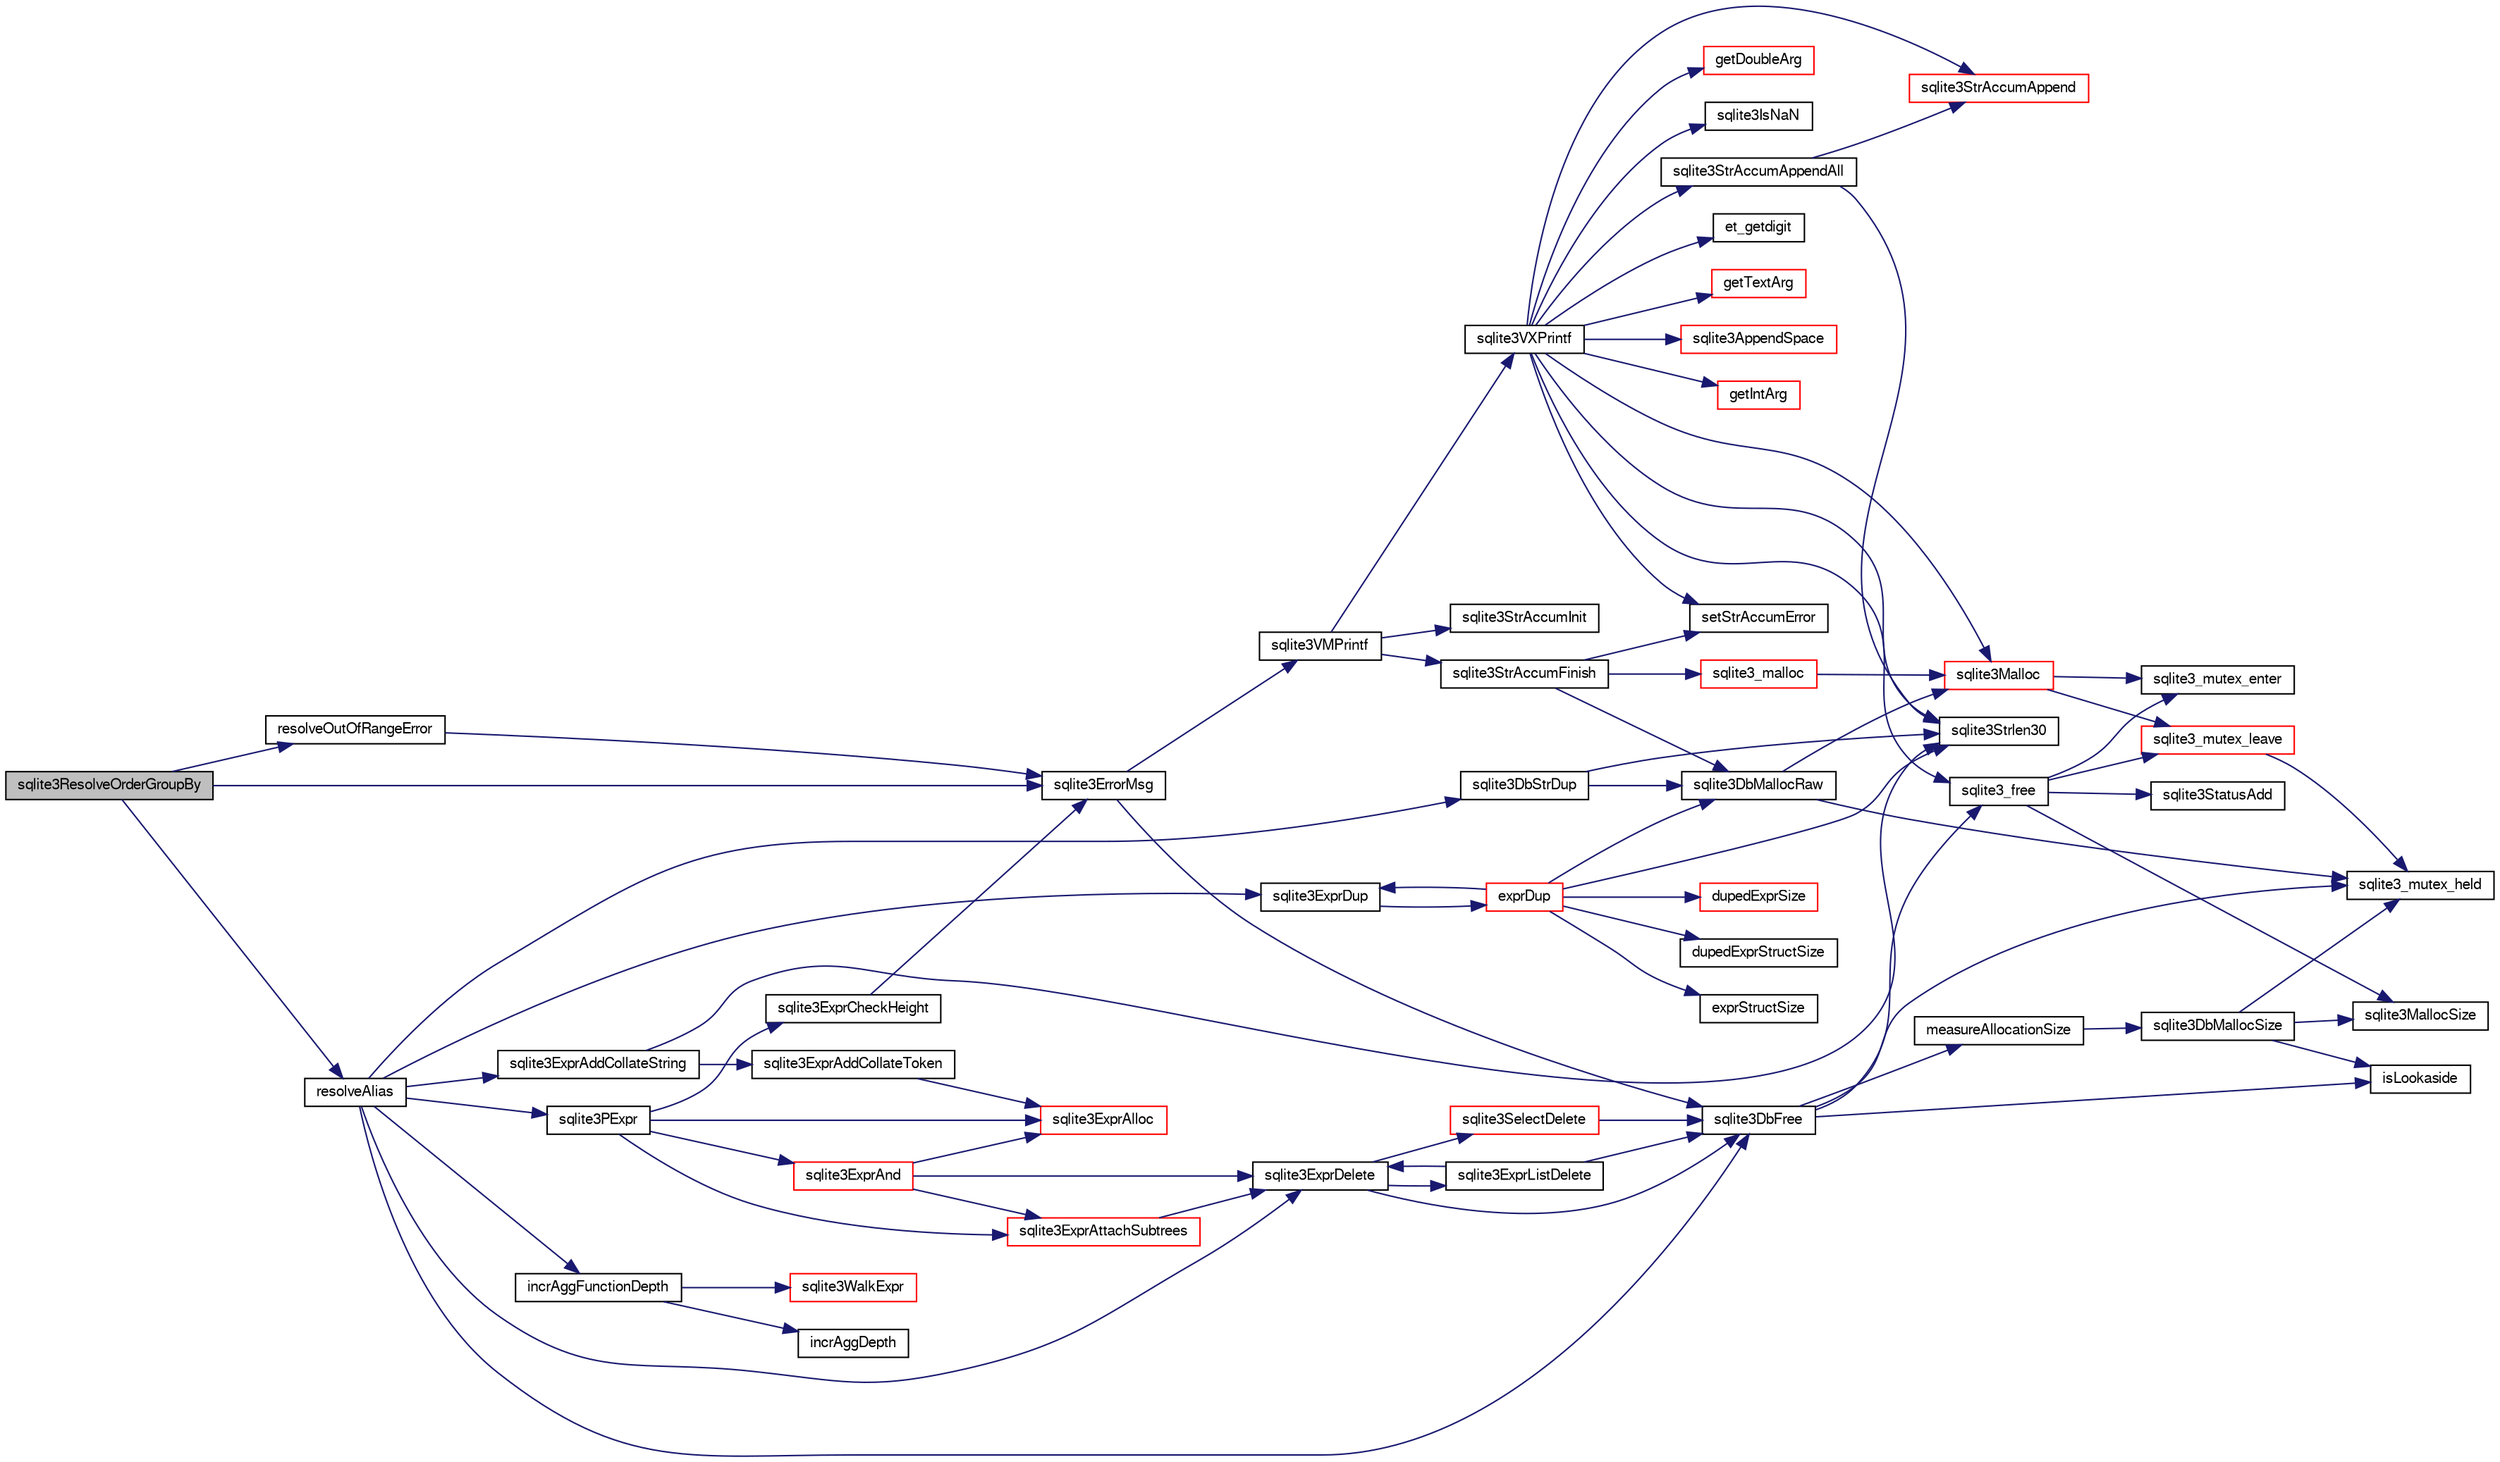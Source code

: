 digraph "sqlite3ResolveOrderGroupBy"
{
  edge [fontname="FreeSans",fontsize="10",labelfontname="FreeSans",labelfontsize="10"];
  node [fontname="FreeSans",fontsize="10",shape=record];
  rankdir="LR";
  Node678435 [label="sqlite3ResolveOrderGroupBy",height=0.2,width=0.4,color="black", fillcolor="grey75", style="filled", fontcolor="black"];
  Node678435 -> Node678436 [color="midnightblue",fontsize="10",style="solid",fontname="FreeSans"];
  Node678436 [label="sqlite3ErrorMsg",height=0.2,width=0.4,color="black", fillcolor="white", style="filled",URL="$sqlite3_8c.html#aee2798e173651adae0f9c85469f3457d"];
  Node678436 -> Node678437 [color="midnightblue",fontsize="10",style="solid",fontname="FreeSans"];
  Node678437 [label="sqlite3VMPrintf",height=0.2,width=0.4,color="black", fillcolor="white", style="filled",URL="$sqlite3_8c.html#a05535d0982ef06fbc2ee8195ebbae689"];
  Node678437 -> Node678438 [color="midnightblue",fontsize="10",style="solid",fontname="FreeSans"];
  Node678438 [label="sqlite3StrAccumInit",height=0.2,width=0.4,color="black", fillcolor="white", style="filled",URL="$sqlite3_8c.html#aabf95e113b9d54d519cd15a56215f560"];
  Node678437 -> Node678439 [color="midnightblue",fontsize="10",style="solid",fontname="FreeSans"];
  Node678439 [label="sqlite3VXPrintf",height=0.2,width=0.4,color="black", fillcolor="white", style="filled",URL="$sqlite3_8c.html#a63c25806c9bd4a2b76f9a0eb232c6bde"];
  Node678439 -> Node678440 [color="midnightblue",fontsize="10",style="solid",fontname="FreeSans"];
  Node678440 [label="sqlite3StrAccumAppend",height=0.2,width=0.4,color="red", fillcolor="white", style="filled",URL="$sqlite3_8c.html#a56664fa33def33c5a5245b623441d5e0"];
  Node678439 -> Node678713 [color="midnightblue",fontsize="10",style="solid",fontname="FreeSans"];
  Node678713 [label="getIntArg",height=0.2,width=0.4,color="red", fillcolor="white", style="filled",URL="$sqlite3_8c.html#abff258963dbd9205fb299851a64c67be"];
  Node678439 -> Node678458 [color="midnightblue",fontsize="10",style="solid",fontname="FreeSans"];
  Node678458 [label="sqlite3Malloc",height=0.2,width=0.4,color="red", fillcolor="white", style="filled",URL="$sqlite3_8c.html#a361a2eaa846b1885f123abe46f5d8b2b"];
  Node678458 -> Node678452 [color="midnightblue",fontsize="10",style="solid",fontname="FreeSans"];
  Node678452 [label="sqlite3_mutex_enter",height=0.2,width=0.4,color="black", fillcolor="white", style="filled",URL="$sqlite3_8c.html#a1c12cde690bd89f104de5cbad12a6bf5"];
  Node678458 -> Node678454 [color="midnightblue",fontsize="10",style="solid",fontname="FreeSans"];
  Node678454 [label="sqlite3_mutex_leave",height=0.2,width=0.4,color="red", fillcolor="white", style="filled",URL="$sqlite3_8c.html#a5838d235601dbd3c1fa993555c6bcc93"];
  Node678454 -> Node678446 [color="midnightblue",fontsize="10",style="solid",fontname="FreeSans"];
  Node678446 [label="sqlite3_mutex_held",height=0.2,width=0.4,color="black", fillcolor="white", style="filled",URL="$sqlite3_8c.html#acf77da68932b6bc163c5e68547ecc3e7"];
  Node678439 -> Node678443 [color="midnightblue",fontsize="10",style="solid",fontname="FreeSans"];
  Node678443 [label="setStrAccumError",height=0.2,width=0.4,color="black", fillcolor="white", style="filled",URL="$sqlite3_8c.html#a3dc479a1fc8ba1ab8edfe51f8a0b102c"];
  Node678439 -> Node678714 [color="midnightblue",fontsize="10",style="solid",fontname="FreeSans"];
  Node678714 [label="getDoubleArg",height=0.2,width=0.4,color="red", fillcolor="white", style="filled",URL="$sqlite3_8c.html#a1cf25120072c85bd261983b24c12c3d9"];
  Node678439 -> Node678607 [color="midnightblue",fontsize="10",style="solid",fontname="FreeSans"];
  Node678607 [label="sqlite3IsNaN",height=0.2,width=0.4,color="black", fillcolor="white", style="filled",URL="$sqlite3_8c.html#aed4d78203877c3486765ccbc7feebb50"];
  Node678439 -> Node678525 [color="midnightblue",fontsize="10",style="solid",fontname="FreeSans"];
  Node678525 [label="sqlite3Strlen30",height=0.2,width=0.4,color="black", fillcolor="white", style="filled",URL="$sqlite3_8c.html#a3dcd80ba41f1a308193dee74857b62a7"];
  Node678439 -> Node678715 [color="midnightblue",fontsize="10",style="solid",fontname="FreeSans"];
  Node678715 [label="et_getdigit",height=0.2,width=0.4,color="black", fillcolor="white", style="filled",URL="$sqlite3_8c.html#a40c5a308749ad07cc2397a53e081bff0"];
  Node678439 -> Node678716 [color="midnightblue",fontsize="10",style="solid",fontname="FreeSans"];
  Node678716 [label="getTextArg",height=0.2,width=0.4,color="red", fillcolor="white", style="filled",URL="$sqlite3_8c.html#afbb41850423ef20071cefaab0431e04d"];
  Node678439 -> Node678717 [color="midnightblue",fontsize="10",style="solid",fontname="FreeSans"];
  Node678717 [label="sqlite3StrAccumAppendAll",height=0.2,width=0.4,color="black", fillcolor="white", style="filled",URL="$sqlite3_8c.html#acaf8f3e4f99a3c3a4a77e9c987547289"];
  Node678717 -> Node678440 [color="midnightblue",fontsize="10",style="solid",fontname="FreeSans"];
  Node678717 -> Node678525 [color="midnightblue",fontsize="10",style="solid",fontname="FreeSans"];
  Node678439 -> Node678718 [color="midnightblue",fontsize="10",style="solid",fontname="FreeSans"];
  Node678718 [label="sqlite3AppendSpace",height=0.2,width=0.4,color="red", fillcolor="white", style="filled",URL="$sqlite3_8c.html#aefd38a5afc0020d4a93855c3ee7c63a8"];
  Node678439 -> Node678451 [color="midnightblue",fontsize="10",style="solid",fontname="FreeSans"];
  Node678451 [label="sqlite3_free",height=0.2,width=0.4,color="black", fillcolor="white", style="filled",URL="$sqlite3_8c.html#a6552349e36a8a691af5487999ab09519"];
  Node678451 -> Node678452 [color="midnightblue",fontsize="10",style="solid",fontname="FreeSans"];
  Node678451 -> Node678453 [color="midnightblue",fontsize="10",style="solid",fontname="FreeSans"];
  Node678453 [label="sqlite3StatusAdd",height=0.2,width=0.4,color="black", fillcolor="white", style="filled",URL="$sqlite3_8c.html#afa029f93586aeab4cc85360905dae9cd"];
  Node678451 -> Node678449 [color="midnightblue",fontsize="10",style="solid",fontname="FreeSans"];
  Node678449 [label="sqlite3MallocSize",height=0.2,width=0.4,color="black", fillcolor="white", style="filled",URL="$sqlite3_8c.html#acf5d2a5f35270bafb050bd2def576955"];
  Node678451 -> Node678454 [color="midnightblue",fontsize="10",style="solid",fontname="FreeSans"];
  Node678437 -> Node678489 [color="midnightblue",fontsize="10",style="solid",fontname="FreeSans"];
  Node678489 [label="sqlite3StrAccumFinish",height=0.2,width=0.4,color="black", fillcolor="white", style="filled",URL="$sqlite3_8c.html#adb7f26b10ac1b847db6f000ef4c2e2ba"];
  Node678489 -> Node678457 [color="midnightblue",fontsize="10",style="solid",fontname="FreeSans"];
  Node678457 [label="sqlite3DbMallocRaw",height=0.2,width=0.4,color="black", fillcolor="white", style="filled",URL="$sqlite3_8c.html#abbe8be0cf7175e11ddc3e2218fad924e"];
  Node678457 -> Node678446 [color="midnightblue",fontsize="10",style="solid",fontname="FreeSans"];
  Node678457 -> Node678458 [color="midnightblue",fontsize="10",style="solid",fontname="FreeSans"];
  Node678489 -> Node678490 [color="midnightblue",fontsize="10",style="solid",fontname="FreeSans"];
  Node678490 [label="sqlite3_malloc",height=0.2,width=0.4,color="red", fillcolor="white", style="filled",URL="$sqlite3_8c.html#ac79dba55fc32b6a840cf5a9769bce7cd"];
  Node678490 -> Node678458 [color="midnightblue",fontsize="10",style="solid",fontname="FreeSans"];
  Node678489 -> Node678443 [color="midnightblue",fontsize="10",style="solid",fontname="FreeSans"];
  Node678436 -> Node678445 [color="midnightblue",fontsize="10",style="solid",fontname="FreeSans"];
  Node678445 [label="sqlite3DbFree",height=0.2,width=0.4,color="black", fillcolor="white", style="filled",URL="$sqlite3_8c.html#ac70ab821a6607b4a1b909582dc37a069"];
  Node678445 -> Node678446 [color="midnightblue",fontsize="10",style="solid",fontname="FreeSans"];
  Node678445 -> Node678447 [color="midnightblue",fontsize="10",style="solid",fontname="FreeSans"];
  Node678447 [label="measureAllocationSize",height=0.2,width=0.4,color="black", fillcolor="white", style="filled",URL="$sqlite3_8c.html#a45731e644a22fdb756e2b6337224217a"];
  Node678447 -> Node678448 [color="midnightblue",fontsize="10",style="solid",fontname="FreeSans"];
  Node678448 [label="sqlite3DbMallocSize",height=0.2,width=0.4,color="black", fillcolor="white", style="filled",URL="$sqlite3_8c.html#aa397e5a8a03495203a0767abf0a71f86"];
  Node678448 -> Node678449 [color="midnightblue",fontsize="10",style="solid",fontname="FreeSans"];
  Node678448 -> Node678446 [color="midnightblue",fontsize="10",style="solid",fontname="FreeSans"];
  Node678448 -> Node678450 [color="midnightblue",fontsize="10",style="solid",fontname="FreeSans"];
  Node678450 [label="isLookaside",height=0.2,width=0.4,color="black", fillcolor="white", style="filled",URL="$sqlite3_8c.html#a770fa05ff9717b75e16f4d968a77b897"];
  Node678445 -> Node678450 [color="midnightblue",fontsize="10",style="solid",fontname="FreeSans"];
  Node678445 -> Node678451 [color="midnightblue",fontsize="10",style="solid",fontname="FreeSans"];
  Node678435 -> Node678719 [color="midnightblue",fontsize="10",style="solid",fontname="FreeSans"];
  Node678719 [label="resolveOutOfRangeError",height=0.2,width=0.4,color="black", fillcolor="white", style="filled",URL="$sqlite3_8c.html#abaf80a4194f11e3f8515a85ab94f670b"];
  Node678719 -> Node678436 [color="midnightblue",fontsize="10",style="solid",fontname="FreeSans"];
  Node678435 -> Node678720 [color="midnightblue",fontsize="10",style="solid",fontname="FreeSans"];
  Node678720 [label="resolveAlias",height=0.2,width=0.4,color="black", fillcolor="white", style="filled",URL="$sqlite3_8c.html#af5aa683bef5c0eff80a792aa8a968167"];
  Node678720 -> Node678721 [color="midnightblue",fontsize="10",style="solid",fontname="FreeSans"];
  Node678721 [label="sqlite3ExprDup",height=0.2,width=0.4,color="black", fillcolor="white", style="filled",URL="$sqlite3_8c.html#a509095508224c9f99698d86205234209"];
  Node678721 -> Node678722 [color="midnightblue",fontsize="10",style="solid",fontname="FreeSans"];
  Node678722 [label="exprDup",height=0.2,width=0.4,color="red", fillcolor="white", style="filled",URL="$sqlite3_8c.html#a89f473c64253ae0a76749f543466a05a"];
  Node678722 -> Node678457 [color="midnightblue",fontsize="10",style="solid",fontname="FreeSans"];
  Node678722 -> Node678723 [color="midnightblue",fontsize="10",style="solid",fontname="FreeSans"];
  Node678723 [label="dupedExprSize",height=0.2,width=0.4,color="red", fillcolor="white", style="filled",URL="$sqlite3_8c.html#a9c79c04ad08e45cf19c143c6de3b634c"];
  Node678722 -> Node678725 [color="midnightblue",fontsize="10",style="solid",fontname="FreeSans"];
  Node678725 [label="dupedExprStructSize",height=0.2,width=0.4,color="black", fillcolor="white", style="filled",URL="$sqlite3_8c.html#ac6b4cf7bb7f9249aa2e5d311fe2e4998"];
  Node678722 -> Node678525 [color="midnightblue",fontsize="10",style="solid",fontname="FreeSans"];
  Node678722 -> Node678726 [color="midnightblue",fontsize="10",style="solid",fontname="FreeSans"];
  Node678726 [label="exprStructSize",height=0.2,width=0.4,color="black", fillcolor="white", style="filled",URL="$sqlite3_8c.html#a8fe8a668c35e1c51cb67ab0e991f484e"];
  Node678722 -> Node678721 [color="midnightblue",fontsize="10",style="solid",fontname="FreeSans"];
  Node678720 -> Node678733 [color="midnightblue",fontsize="10",style="solid",fontname="FreeSans"];
  Node678733 [label="incrAggFunctionDepth",height=0.2,width=0.4,color="black", fillcolor="white", style="filled",URL="$sqlite3_8c.html#aeddf1db5c262b308a910713da0ef7d5c"];
  Node678733 -> Node678734 [color="midnightblue",fontsize="10",style="solid",fontname="FreeSans"];
  Node678734 [label="incrAggDepth",height=0.2,width=0.4,color="black", fillcolor="white", style="filled",URL="$sqlite3_8c.html#a4cbff219146104000e6e314d9fd0594c"];
  Node678733 -> Node678735 [color="midnightblue",fontsize="10",style="solid",fontname="FreeSans"];
  Node678735 [label="sqlite3WalkExpr",height=0.2,width=0.4,color="red", fillcolor="white", style="filled",URL="$sqlite3_8c.html#a5d04d7273f7194fb0fbb24e7ee5e1b5a"];
  Node678720 -> Node678740 [color="midnightblue",fontsize="10",style="solid",fontname="FreeSans"];
  Node678740 [label="sqlite3PExpr",height=0.2,width=0.4,color="black", fillcolor="white", style="filled",URL="$sqlite3_8c.html#a56670a96a4ad8449466fea3449f71c57"];
  Node678740 -> Node678741 [color="midnightblue",fontsize="10",style="solid",fontname="FreeSans"];
  Node678741 [label="sqlite3ExprAnd",height=0.2,width=0.4,color="red", fillcolor="white", style="filled",URL="$sqlite3_8c.html#adb7ce3f2fe4bc4cb22dbb82aed2b6c32"];
  Node678741 -> Node678746 [color="midnightblue",fontsize="10",style="solid",fontname="FreeSans"];
  Node678746 [label="sqlite3ExprDelete",height=0.2,width=0.4,color="black", fillcolor="white", style="filled",URL="$sqlite3_8c.html#ae4e21ab5918e0428fbaa9e615dceb309"];
  Node678746 -> Node678445 [color="midnightblue",fontsize="10",style="solid",fontname="FreeSans"];
  Node678746 -> Node678747 [color="midnightblue",fontsize="10",style="solid",fontname="FreeSans"];
  Node678747 [label="sqlite3SelectDelete",height=0.2,width=0.4,color="red", fillcolor="white", style="filled",URL="$sqlite3_8c.html#a0f56959f0acac85496744f0d068854a0"];
  Node678747 -> Node678445 [color="midnightblue",fontsize="10",style="solid",fontname="FreeSans"];
  Node678746 -> Node678749 [color="midnightblue",fontsize="10",style="solid",fontname="FreeSans"];
  Node678749 [label="sqlite3ExprListDelete",height=0.2,width=0.4,color="black", fillcolor="white", style="filled",URL="$sqlite3_8c.html#ae9cd46eac81e86a04ed8c09b99fc3c10"];
  Node678749 -> Node678746 [color="midnightblue",fontsize="10",style="solid",fontname="FreeSans"];
  Node678749 -> Node678445 [color="midnightblue",fontsize="10",style="solid",fontname="FreeSans"];
  Node678741 -> Node679414 [color="midnightblue",fontsize="10",style="solid",fontname="FreeSans"];
  Node679414 [label="sqlite3ExprAlloc",height=0.2,width=0.4,color="red", fillcolor="white", style="filled",URL="$sqlite3_8c.html#a7f1c54604acd48617bd41d26f5db776d"];
  Node678741 -> Node679415 [color="midnightblue",fontsize="10",style="solid",fontname="FreeSans"];
  Node679415 [label="sqlite3ExprAttachSubtrees",height=0.2,width=0.4,color="red", fillcolor="white", style="filled",URL="$sqlite3_8c.html#a74aac72e6029e25c0d4505a4cc4020c6"];
  Node679415 -> Node678746 [color="midnightblue",fontsize="10",style="solid",fontname="FreeSans"];
  Node678740 -> Node679414 [color="midnightblue",fontsize="10",style="solid",fontname="FreeSans"];
  Node678740 -> Node679415 [color="midnightblue",fontsize="10",style="solid",fontname="FreeSans"];
  Node678740 -> Node679420 [color="midnightblue",fontsize="10",style="solid",fontname="FreeSans"];
  Node679420 [label="sqlite3ExprCheckHeight",height=0.2,width=0.4,color="black", fillcolor="white", style="filled",URL="$sqlite3_8c.html#ab208260635507bd7a5c58b612db514f2"];
  Node679420 -> Node678436 [color="midnightblue",fontsize="10",style="solid",fontname="FreeSans"];
  Node678720 -> Node679421 [color="midnightblue",fontsize="10",style="solid",fontname="FreeSans"];
  Node679421 [label="sqlite3ExprAddCollateString",height=0.2,width=0.4,color="black", fillcolor="white", style="filled",URL="$sqlite3_8c.html#ad4ab1428412fc5750fc3ec02e4f6e637"];
  Node679421 -> Node678525 [color="midnightblue",fontsize="10",style="solid",fontname="FreeSans"];
  Node679421 -> Node679422 [color="midnightblue",fontsize="10",style="solid",fontname="FreeSans"];
  Node679422 [label="sqlite3ExprAddCollateToken",height=0.2,width=0.4,color="black", fillcolor="white", style="filled",URL="$sqlite3_8c.html#a78ef60a4dbac9c172ee8130d7d497935"];
  Node679422 -> Node679414 [color="midnightblue",fontsize="10",style="solid",fontname="FreeSans"];
  Node678720 -> Node678746 [color="midnightblue",fontsize="10",style="solid",fontname="FreeSans"];
  Node678720 -> Node678729 [color="midnightblue",fontsize="10",style="solid",fontname="FreeSans"];
  Node678729 [label="sqlite3DbStrDup",height=0.2,width=0.4,color="black", fillcolor="white", style="filled",URL="$sqlite3_8c.html#a0ec4772ee6de7316ecd1e6cabb1beeef"];
  Node678729 -> Node678525 [color="midnightblue",fontsize="10",style="solid",fontname="FreeSans"];
  Node678729 -> Node678457 [color="midnightblue",fontsize="10",style="solid",fontname="FreeSans"];
  Node678720 -> Node678445 [color="midnightblue",fontsize="10",style="solid",fontname="FreeSans"];
}
